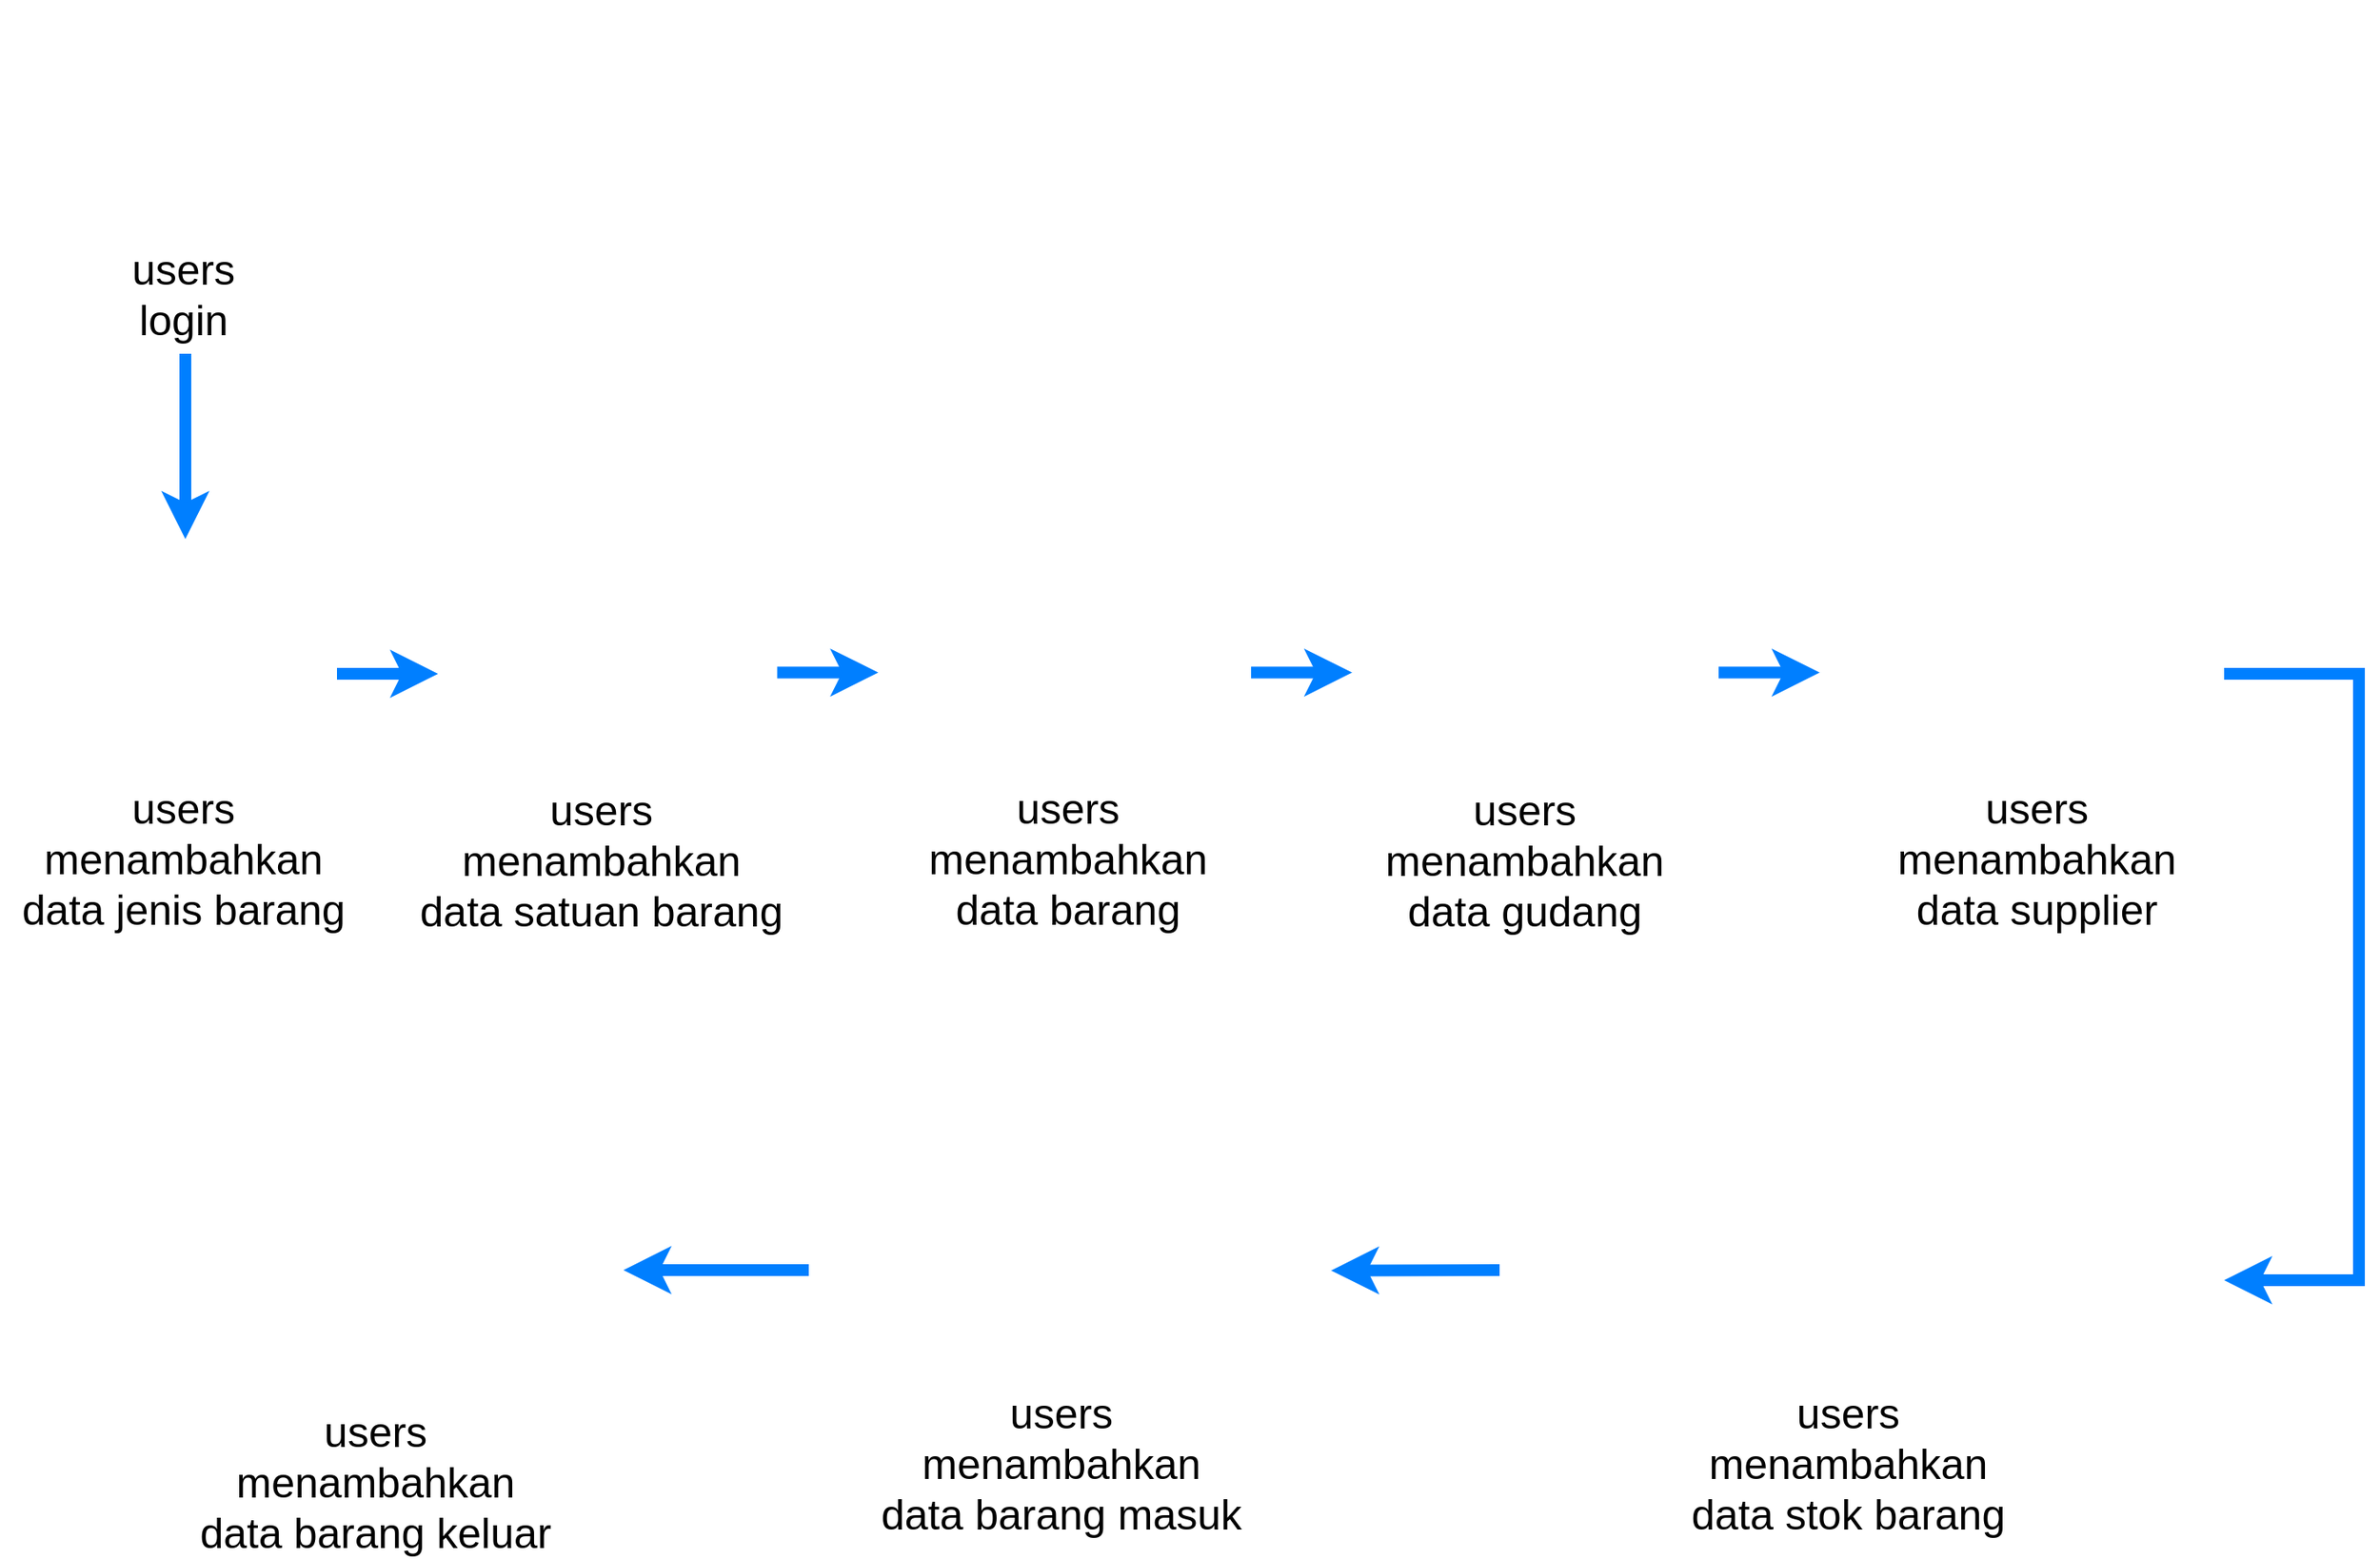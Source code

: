 <mxfile version="14.9.8" type="device"><diagram id="LN4PiwHjyB0tYQE4gpWf" name="Page-1"><mxGraphModel dx="2038" dy="1110" grid="1" gridSize="10" guides="1" tooltips="1" connect="1" arrows="1" fold="1" page="1" pageScale="1" pageWidth="850" pageHeight="1100" math="0" shadow="0"><root><mxCell id="0"/><mxCell id="1" parent="0"/><mxCell id="WWf2k_l9URx9oTjf8Fya-1" value="" style="shape=image;verticalLabelPosition=bottom;labelBackgroundColor=#ffffff;verticalAlign=top;aspect=fixed;imageAspect=0;image=https://cdn.iconscout.com/icon/free/png-512/laptop-user-1-1179329.png;fontSize=25;" parent="1" vertex="1"><mxGeometry x="218.75" y="100" width="140" height="140" as="geometry"/></mxCell><mxCell id="WWf2k_l9URx9oTjf8Fya-2" value="" style="shape=image;verticalLabelPosition=bottom;labelBackgroundColor=#ffffff;verticalAlign=top;aspect=fixed;imageAspect=0;image=https://financer.com/app/uploads/sites/28/2019/10/requirements.png;fontSize=25;" parent="1" vertex="1"><mxGeometry x="213.75" y="425" width="150" height="150" as="geometry"/></mxCell><mxCell id="WWf2k_l9URx9oTjf8Fya-3" value="" style="shape=image;verticalLabelPosition=bottom;labelBackgroundColor=#ffffff;verticalAlign=top;aspect=fixed;imageAspect=0;image=https://image.flaticon.com/icons/png/512/232/232483.png;fontSize=25;" parent="1" vertex="1"><mxGeometry x="473.75" y="445" width="125" height="125" as="geometry"/></mxCell><mxCell id="WWf2k_l9URx9oTjf8Fya-4" value="" style="shape=image;verticalLabelPosition=bottom;labelBackgroundColor=#ffffff;verticalAlign=top;aspect=fixed;imageAspect=0;image=https://activo.co.id/wp-content/uploads/2017/01/inventory-icon-6.png;fontSize=25;" parent="1" vertex="1"><mxGeometry x="747.02" y="446.33" width="125.97" height="122.34" as="geometry"/></mxCell><mxCell id="WWf2k_l9URx9oTjf8Fya-5" value="" style="shape=image;verticalLabelPosition=bottom;labelBackgroundColor=#ffffff;verticalAlign=top;aspect=fixed;imageAspect=0;image=https://aboutaccurate.com/wp-content/uploads/2019/04/stokopname-small.png;fontSize=25;" parent="1" vertex="1"><mxGeometry x="1111.25" y="793.76" width="310" height="144.87" as="geometry"/></mxCell><mxCell id="WWf2k_l9URx9oTjf8Fya-6" value="" style="shape=image;verticalLabelPosition=bottom;labelBackgroundColor=#ffffff;verticalAlign=top;aspect=fixed;imageAspect=0;image=https://shop.eivs.lv/wp-content/uploads/2019/07/Pieg%C4%81deLV.jpg;fontSize=25;" parent="1" vertex="1"><mxGeometry x="307.5" y="759.83" width="190" height="190" as="geometry"/></mxCell><mxCell id="WWf2k_l9URx9oTjf8Fya-7" value="" style="shape=image;verticalLabelPosition=bottom;labelBackgroundColor=#ffffff;verticalAlign=top;aspect=fixed;imageAspect=0;image=https://grupohs.files.wordpress.com/2010/11/boneco_logistica.jpg;fontSize=25;" parent="1" vertex="1"><mxGeometry x="715" y="740" width="190" height="198.63" as="geometry"/></mxCell><mxCell id="WWf2k_l9URx9oTjf8Fya-9" value="users login" style="text;html=1;strokeColor=none;fillColor=none;align=center;verticalAlign=middle;whiteSpace=wrap;rounded=0;fontSize=25;" parent="1" vertex="1"><mxGeometry x="228.75" y="245.63" width="120" height="56.37" as="geometry"/></mxCell><mxCell id="WWf2k_l9URx9oTjf8Fya-10" value="users menambahkan data jenis barang" style="text;html=1;strokeColor=none;fillColor=none;align=center;verticalAlign=middle;whiteSpace=wrap;rounded=0;fontSize=25;" parent="1" vertex="1"><mxGeometry x="180" y="579" width="217.5" height="59.1" as="geometry"/></mxCell><mxCell id="WWf2k_l9URx9oTjf8Fya-11" value="users menambahkan data satuan barang" style="text;html=1;strokeColor=none;fillColor=none;align=center;verticalAlign=middle;whiteSpace=wrap;rounded=0;fontSize=25;" parent="1" vertex="1"><mxGeometry x="427.5" y="580" width="217.5" height="59.1" as="geometry"/></mxCell><mxCell id="WWf2k_l9URx9oTjf8Fya-12" value="users menambahkan data barang" style="text;html=1;strokeColor=none;fillColor=none;align=center;verticalAlign=middle;whiteSpace=wrap;rounded=0;fontSize=25;" parent="1" vertex="1"><mxGeometry x="705" y="579" width="217.5" height="59.1" as="geometry"/></mxCell><mxCell id="WWf2k_l9URx9oTjf8Fya-13" value="" style="shape=image;verticalLabelPosition=bottom;labelBackgroundColor=#ffffff;verticalAlign=top;aspect=fixed;imageAspect=0;image=https://png.pngtree.com/element_our/png_detail/20181226/storage-warehouse-vector-icon-png_281385.jpg;fontSize=25;" parent="1" vertex="1"><mxGeometry x="1023.75" y="438.83" width="122.34" height="122.34" as="geometry"/></mxCell><mxCell id="WWf2k_l9URx9oTjf8Fya-14" value="users menambahkan data gudang" style="text;html=1;strokeColor=none;fillColor=none;align=center;verticalAlign=middle;whiteSpace=wrap;rounded=0;fontSize=25;" parent="1" vertex="1"><mxGeometry x="976.17" y="580" width="217.5" height="59.1" as="geometry"/></mxCell><mxCell id="WWf2k_l9URx9oTjf8Fya-15" value="" style="shape=image;verticalLabelPosition=bottom;labelBackgroundColor=#ffffff;verticalAlign=top;aspect=fixed;imageAspect=0;image=https://img.icons8.com/plasticine/2x/supplier.png;fontSize=25;" parent="1" vertex="1"><mxGeometry x="1320" y="425" width="155" height="155" as="geometry"/></mxCell><mxCell id="WWf2k_l9URx9oTjf8Fya-16" value="users menambahkan data supplier" style="text;html=1;strokeColor=none;fillColor=none;align=center;verticalAlign=middle;whiteSpace=wrap;rounded=0;fontSize=25;" parent="1" vertex="1"><mxGeometry x="1280" y="579" width="217.5" height="59.1" as="geometry"/></mxCell><mxCell id="WWf2k_l9URx9oTjf8Fya-17" value="users menambahkan data stok barang" style="text;html=1;strokeColor=none;fillColor=none;align=center;verticalAlign=middle;whiteSpace=wrap;rounded=0;fontSize=25;" parent="1" vertex="1"><mxGeometry x="1167.5" y="938.63" width="217.5" height="59.1" as="geometry"/></mxCell><mxCell id="WWf2k_l9URx9oTjf8Fya-18" value="users menambahkan data barang masuk" style="text;html=1;strokeColor=none;fillColor=none;align=center;verticalAlign=middle;whiteSpace=wrap;rounded=0;fontSize=25;" parent="1" vertex="1"><mxGeometry x="701.25" y="938.63" width="217.5" height="59.1" as="geometry"/></mxCell><mxCell id="WWf2k_l9URx9oTjf8Fya-19" value="users menambahkan data barang keluar" style="text;html=1;strokeColor=none;fillColor=none;align=center;verticalAlign=middle;whiteSpace=wrap;rounded=0;fontSize=25;" parent="1" vertex="1"><mxGeometry x="293.75" y="949.83" width="217.5" height="59.1" as="geometry"/></mxCell><mxCell id="WWf2k_l9URx9oTjf8Fya-20" value="" style="endArrow=classic;html=1;fontSize=25;strokeColor=#007FFF;strokeWidth=7;" parent="1" edge="1"><mxGeometry width="50" height="50" relative="1" as="geometry"><mxPoint x="290" y="310" as="sourcePoint"/><mxPoint x="290" y="420" as="targetPoint"/></mxGeometry></mxCell><mxCell id="WWf2k_l9URx9oTjf8Fya-21" value="" style="endArrow=classic;html=1;fontSize=25;strokeColor=#007FFF;strokeWidth=7;" parent="1" edge="1"><mxGeometry width="50" height="50" relative="1" as="geometry"><mxPoint x="380" y="500" as="sourcePoint"/><mxPoint x="440" y="500" as="targetPoint"/></mxGeometry></mxCell><mxCell id="WWf2k_l9URx9oTjf8Fya-22" value="" style="endArrow=classic;html=1;fontSize=25;strokeColor=#007FFF;strokeWidth=7;" parent="1" edge="1"><mxGeometry width="50" height="50" relative="1" as="geometry"><mxPoint x="641.25" y="499.29" as="sourcePoint"/><mxPoint x="701.25" y="499.29" as="targetPoint"/></mxGeometry></mxCell><mxCell id="WWf2k_l9URx9oTjf8Fya-23" value="" style="endArrow=classic;html=1;fontSize=25;strokeColor=#007FFF;strokeWidth=7;" parent="1" edge="1"><mxGeometry width="50" height="50" relative="1" as="geometry"><mxPoint x="922.5" y="499.29" as="sourcePoint"/><mxPoint x="982.5" y="499.29" as="targetPoint"/></mxGeometry></mxCell><mxCell id="WWf2k_l9URx9oTjf8Fya-24" value="" style="endArrow=classic;html=1;fontSize=25;strokeColor=#007FFF;strokeWidth=7;" parent="1" edge="1"><mxGeometry width="50" height="50" relative="1" as="geometry"><mxPoint x="1200" y="499.29" as="sourcePoint"/><mxPoint x="1260" y="499.29" as="targetPoint"/></mxGeometry></mxCell><mxCell id="WWf2k_l9URx9oTjf8Fya-25" value="" style="endArrow=classic;html=1;fontSize=25;strokeColor=#007FFF;strokeWidth=7;rounded=0;" parent="1" edge="1"><mxGeometry width="50" height="50" relative="1" as="geometry"><mxPoint x="1500" y="500" as="sourcePoint"/><mxPoint x="1500" y="860" as="targetPoint"/><Array as="points"><mxPoint x="1580" y="500"/><mxPoint x="1580" y="860"/></Array></mxGeometry></mxCell><mxCell id="WWf2k_l9URx9oTjf8Fya-26" value="" style="endArrow=classic;html=1;fontSize=25;strokeColor=#007FFF;strokeWidth=7;" parent="1" edge="1"><mxGeometry width="50" height="50" relative="1" as="geometry"><mxPoint x="1070" y="854" as="sourcePoint"/><mxPoint x="970" y="854.24" as="targetPoint"/></mxGeometry></mxCell><mxCell id="WWf2k_l9URx9oTjf8Fya-27" value="" style="endArrow=classic;html=1;fontSize=25;strokeColor=#007FFF;strokeWidth=7;" parent="1" edge="1"><mxGeometry width="50" height="50" relative="1" as="geometry"><mxPoint x="660" y="854" as="sourcePoint"/><mxPoint x="550" y="854" as="targetPoint"/></mxGeometry></mxCell></root></mxGraphModel></diagram></mxfile>